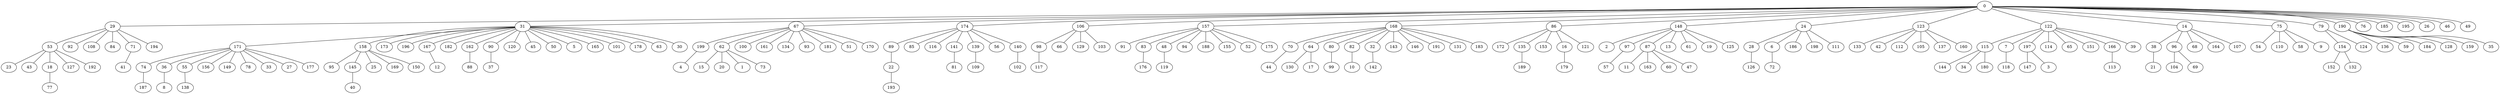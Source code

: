 graph {
0  [Label = "0 (0.00)"]
29  [Label = "29 (9.45)"]
31  [Label = "31 (10.65)"]
67  [Label = "67 (14.37)"]
174  [Label = "174 (14.42)"]
106  [Label = "106 (14.75)"]
157  [Label = "157 (15.58)"]
168  [Label = "168 (16.11)"]
86  [Label = "86 (17.10)"]
148  [Label = "148 (17.79)"]
24  [Label = "24 (18.05)"]
123  [Label = "123 (18.53)"]
53  [Label = "53 (18.55)"]
122  [Label = "122 (18.67)"]
14  [Label = "14 (18.88)"]
171  [Label = "171 (19.23)"]
75  [Label = "75 (19.61)"]
79  [Label = "79 (20.25)"]
190  [Label = "190 (20.39)"]
158  [Label = "158 (20.56)"]
98  [Label = "98 (22.95)"]
173  [Label = "173 (23.00)"]
89  [Label = "89 (23.30)"]
196  [Label = "196 (23.62)"]
199  [Label = "199 (24.08)"]
62  [Label = "62 (24.68)"]
70  [Label = "70 (24.78)"]
100  [Label = "100 (24.84)"]
64  [Label = "64 (25.15)"]
66  [Label = "66 (25.19)"]
172  [Label = "172 (25.20)"]
80  [Label = "80 (26.05)"]
2  [Label = "2 (26.11)"]
92  [Label = "92 (26.24)"]
167  [Label = "167 (26.28)"]
108  [Label = "108 (26.35)"]
97  [Label = "97 (26.55)"]
91  [Label = "91 (26.58)"]
87  [Label = "87 (26.64)"]
85  [Label = "85 (26.65)"]
82  [Label = "82 (26.66)"]
115  [Label = "115 (26.77)"]
7  [Label = "7 (26.85)"]
28  [Label = "28 (26.85)"]
116  [Label = "116 (27.02)"]
197  [Label = "197 (27.16)"]
74  [Label = "74 (27.31)"]
114  [Label = "114 (27.41)"]
83  [Label = "83 (27.61)"]
135  [Label = "135 (27.63)"]
48  [Label = "48 (27.90)"]
54  [Label = "54 (27.95)"]
23  [Label = "23 (28.06)"]
110  [Label = "110 (28.10)"]
182  [Label = "182 (28.24)"]
141  [Label = "141 (28.31)"]
36  [Label = "36 (28.42)"]
162  [Label = "162 (28.43)"]
65  [Label = "65 (28.53)"]
139  [Label = "139 (28.59)"]
13  [Label = "13 (28.60)"]
90  [Label = "90 (28.64)"]
151  [Label = "151 (28.64)"]
120  [Label = "120 (28.71)"]
95  [Label = "95 (28.84)"]
38  [Label = "38 (28.95)"]
161  [Label = "161 (29.01)"]
43  [Label = "43 (29.09)"]
56  [Label = "56 (29.12)"]
136  [Label = "136 (29.15)"]
32  [Label = "32 (29.25)"]
134  [Label = "134 (29.29)"]
59  [Label = "59 (29.30)"]
6  [Label = "6 (29.38)"]
94  [Label = "94 (29.38)"]
154  [Label = "154 (29.40)"]
76  [Label = "76 (29.52)"]
133  [Label = "133 (29.62)"]
45  [Label = "45 (29.64)"]
50  [Label = "50 (29.66)"]
61  [Label = "61 (29.77)"]
153  [Label = "153 (29.80)"]
166  [Label = "166 (29.82)"]
5  [Label = "5 (29.85)"]
124  [Label = "124 (29.94)"]
84  [Label = "84 (30.16)"]
184  [Label = "184 (30.25)"]
165  [Label = "165 (30.35)"]
55  [Label = "55 (30.48)"]
140  [Label = "140 (30.57)"]
145  [Label = "145 (30.69)"]
101  [Label = "101 (30.69)"]
96  [Label = "96 (30.72)"]
18  [Label = "18 (30.94)"]
39  [Label = "39 (31.22)"]
16  [Label = "16 (31.36)"]
42  [Label = "42 (31.37)"]
186  [Label = "186 (31.57)"]
112  [Label = "112 (31.80)"]
185  [Label = "185 (32.11)"]
93  [Label = "93 (32.20)"]
143  [Label = "143 (32.21)"]
188  [Label = "188 (32.46)"]
156  [Label = "156 (32.55)"]
181  [Label = "181 (32.58)"]
129  [Label = "129 (32.67)"]
149  [Label = "149 (32.75)"]
195  [Label = "195 (32.91)"]
71  [Label = "71 (33.01)"]
105  [Label = "105 (33.02)"]
78  [Label = "78 (33.38)"]
178  [Label = "178 (33.45)"]
15  [Label = "15 (33.51)"]
198  [Label = "198 (33.59)"]
127  [Label = "127 (33.63)"]
192  [Label = "192 (33.77)"]
68  [Label = "68 (34.11)"]
33  [Label = "33 (34.14)"]
26  [Label = "26 (34.15)"]
58  [Label = "58 (34.17)"]
128  [Label = "128 (34.20)"]
99  [Label = "99 (34.26)"]
155  [Label = "155 (34.35)"]
137  [Label = "137 (34.40)"]
22  [Label = "22 (34.44)"]
160  [Label = "160 (34.46)"]
27  [Label = "27 (34.54)"]
9  [Label = "9 (34.66)"]
10  [Label = "10 (34.71)"]
11  [Label = "11 (34.72)"]
159  [Label = "159 (34.80)"]
51  [Label = "51 (34.90)"]
20  [Label = "20 (35.10)"]
4  [Label = "4 (35.13)"]
63  [Label = "63 (35.14)"]
35  [Label = "35 (35.21)"]
44  [Label = "44 (35.32)"]
30  [Label = "30 (35.40)"]
194  [Label = "194 (35.42)"]
25  [Label = "25 (35.44)"]
144  [Label = "144 (35.53)"]
164  [Label = "164 (35.55)"]
1  [Label = "1 (35.56)"]
12  [Label = "12 (35.65)"]
19  [Label = "19 (35.74)"]
163  [Label = "163 (35.90)"]
52  [Label = "52 (35.92)"]
146  [Label = "146 (35.95)"]
60  [Label = "60 (35.97)"]
73  [Label = "73 (36.01)"]
121  [Label = "121 (36.11)"]
46  [Label = "46 (36.23)"]
103  [Label = "103 (36.43)"]
111  [Label = "111 (36.50)"]
177  [Label = "177 (36.58)"]
34  [Label = "34 (36.64)"]
107  [Label = "107 (36.71)"]
130  [Label = "130 (36.75)"]
125  [Label = "125 (36.83)"]
191  [Label = "191 (36.86)"]
189  [Label = "189 (37.06)"]
147  [Label = "147 (37.21)"]
131  [Label = "131 (37.27)"]
49  [Label = "49 (37.34)"]
142  [Label = "142 (37.45)"]
126  [Label = "126 (37.47)"]
109  [Label = "109 (37.57)"]
169  [Label = "169 (37.78)"]
81  [Label = "81 (37.86)"]
117  [Label = "117 (37.89)"]
8  [Label = "8 (38.10)"]
88  [Label = "88 (38.10)"]
118  [Label = "118 (38.17)"]
183  [Label = "183 (38.18)"]
150  [Label = "150 (38.23)"]
3  [Label = "3 (38.24)"]
176  [Label = "176 (38.31)"]
47  [Label = "47 (38.32)"]
17  [Label = "17 (38.47)"]
72  [Label = "72 (38.71)"]
104  [Label = "104 (38.73)"]
187  [Label = "187 (38.84)"]
152  [Label = "152 (38.92)"]
21  [Label = "21 (38.94)"]
77  [Label = "77 (39.03)"]
40  [Label = "40 (39.47)"]
132  [Label = "132 (39.92)"]
179  [Label = "179 (40.05)"]
57  [Label = "57 (40.13)"]
138  [Label = "138 (40.43)"]
175  [Label = "175 (40.47)"]
180  [Label = "180 (40.54)"]
37  [Label = "37 (40.88)"]
41  [Label = "41 (41.21)"]
113  [Label = "113 (41.23)"]
102  [Label = "102 (41.54)"]
119  [Label = "119 (42.78)"]
170  [Label = "170 (44.82)"]
193  [Label = "193 (45.51)"]
69  [Label = "69 (46.16)"]

0--29  [Label = "9.45"]
0--31  [Label = "10.65"]
0--67  [Label = "14.37"]
0--174  [Label = "14.42"]
0--106  [Label = "14.75"]
0--157  [Label = "15.58"]
0--168  [Label = "16.11"]
0--86  [Label = "17.10"]
0--148  [Label = "17.79"]
0--24  [Label = "18.05"]
0--123  [Label = "18.53"]
29--53  [Label = "9.10"]
0--122  [Label = "18.67"]
0--14  [Label = "18.88"]
31--171  [Label = "8.58"]
0--75  [Label = "19.61"]
0--79  [Label = "20.25"]
0--190  [Label = "20.39"]
31--158  [Label = "9.92"]
106--98  [Label = "8.20"]
31--173  [Label = "12.35"]
174--89  [Label = "8.88"]
31--196  [Label = "12.97"]
67--199  [Label = "9.72"]
67--62  [Label = "10.31"]
168--70  [Label = "8.67"]
67--100  [Label = "10.47"]
168--64  [Label = "9.04"]
106--66  [Label = "10.44"]
86--172  [Label = "8.10"]
168--80  [Label = "9.94"]
148--2  [Label = "8.32"]
29--92  [Label = "16.79"]
31--167  [Label = "15.63"]
29--108  [Label = "16.90"]
148--97  [Label = "8.75"]
157--91  [Label = "11.01"]
148--87  [Label = "8.85"]
174--85  [Label = "12.23"]
168--82  [Label = "10.55"]
122--115  [Label = "8.10"]
122--7  [Label = "8.17"]
24--28  [Label = "8.80"]
174--116  [Label = "12.60"]
122--197  [Label = "8.49"]
171--74  [Label = "8.08"]
122--114  [Label = "8.74"]
157--83  [Label = "12.03"]
86--135  [Label = "10.53"]
157--48  [Label = "12.32"]
75--54  [Label = "8.34"]
53--23  [Label = "9.51"]
75--110  [Label = "8.48"]
31--182  [Label = "17.60"]
174--141  [Label = "13.89"]
171--36  [Label = "9.19"]
31--162  [Label = "17.79"]
122--65  [Label = "9.86"]
174--139  [Label = "14.17"]
148--13  [Label = "10.81"]
31--90  [Label = "17.99"]
122--151  [Label = "9.97"]
31--120  [Label = "18.06"]
158--95  [Label = "8.28"]
14--38  [Label = "10.07"]
67--161  [Label = "14.65"]
53--43  [Label = "10.54"]
174--56  [Label = "14.70"]
190--136  [Label = "8.76"]
168--32  [Label = "13.14"]
67--134  [Label = "14.92"]
190--59  [Label = "8.91"]
24--6  [Label = "11.33"]
157--94  [Label = "13.81"]
79--154  [Label = "9.15"]
0--76  [Label = "29.52"]
123--133  [Label = "11.09"]
31--45  [Label = "18.99"]
31--50  [Label = "19.01"]
148--61  [Label = "11.98"]
86--153  [Label = "12.70"]
122--166  [Label = "11.15"]
31--5  [Label = "19.20"]
79--124  [Label = "9.69"]
29--84  [Label = "20.71"]
190--184  [Label = "9.86"]
31--165  [Label = "19.71"]
171--55  [Label = "11.25"]
174--140  [Label = "16.15"]
158--145  [Label = "10.13"]
31--101  [Label = "20.05"]
14--96  [Label = "11.84"]
53--18  [Label = "12.39"]
122--39  [Label = "12.55"]
86--16  [Label = "14.26"]
123--42  [Label = "12.84"]
24--186  [Label = "13.53"]
123--112  [Label = "13.27"]
0--185  [Label = "32.11"]
67--93  [Label = "17.83"]
168--143  [Label = "16.10"]
157--188  [Label = "16.89"]
171--156  [Label = "13.32"]
67--181  [Label = "18.21"]
106--129  [Label = "17.92"]
171--149  [Label = "13.52"]
0--195  [Label = "32.91"]
29--71  [Label = "23.56"]
123--105  [Label = "14.48"]
171--78  [Label = "14.15"]
31--178  [Label = "22.80"]
62--15  [Label = "8.83"]
24--198  [Label = "15.55"]
53--127  [Label = "15.08"]
53--192  [Label = "15.21"]
14--68  [Label = "15.24"]
171--33  [Label = "14.91"]
0--26  [Label = "34.15"]
75--58  [Label = "14.55"]
190--128  [Label = "13.81"]
80--99  [Label = "8.21"]
157--155  [Label = "18.78"]
123--137  [Label = "15.86"]
89--22  [Label = "11.14"]
123--160  [Label = "15.93"]
171--27  [Label = "15.31"]
75--9  [Label = "15.04"]
82--10  [Label = "8.05"]
87--11  [Label = "8.08"]
190--159  [Label = "14.41"]
67--51  [Label = "20.54"]
62--20  [Label = "10.42"]
199--4  [Label = "11.05"]
31--63  [Label = "24.50"]
190--35  [Label = "14.82"]
70--44  [Label = "10.54"]
31--30  [Label = "24.76"]
29--194  [Label = "25.97"]
158--25  [Label = "14.87"]
115--144  [Label = "8.76"]
14--164  [Label = "16.68"]
62--1  [Label = "10.88"]
167--12  [Label = "9.37"]
148--19  [Label = "17.95"]
87--163  [Label = "9.26"]
157--52  [Label = "20.34"]
168--146  [Label = "19.84"]
87--60  [Label = "9.33"]
62--73  [Label = "11.33"]
86--121  [Label = "19.01"]
0--46  [Label = "36.23"]
106--103  [Label = "21.68"]
24--111  [Label = "18.46"]
171--177  [Label = "17.35"]
115--34  [Label = "9.87"]
14--107  [Label = "17.84"]
64--130  [Label = "11.60"]
148--125  [Label = "19.04"]
168--191  [Label = "20.75"]
135--189  [Label = "9.44"]
197--147  [Label = "10.05"]
168--131  [Label = "21.16"]
0--49  [Label = "37.34"]
32--142  [Label = "8.20"]
28--126  [Label = "10.62"]
139--109  [Label = "8.98"]
158--169  [Label = "17.21"]
141--81  [Label = "9.55"]
98--117  [Label = "14.94"]
36--8  [Label = "9.68"]
162--88  [Label = "9.67"]
7--118  [Label = "11.33"]
168--183  [Label = "22.07"]
158--150  [Label = "17.67"]
197--3  [Label = "11.08"]
83--176  [Label = "10.70"]
87--47  [Label = "11.68"]
64--17  [Label = "13.32"]
6--72  [Label = "9.33"]
96--104  [Label = "8.01"]
74--187  [Label = "11.53"]
154--152  [Label = "9.52"]
38--21  [Label = "9.99"]
18--77  [Label = "8.09"]
145--40  [Label = "8.77"]
154--132  [Label = "10.52"]
16--179  [Label = "8.69"]
97--57  [Label = "13.58"]
55--138  [Label = "9.95"]
157--175  [Label = "24.90"]
115--180  [Label = "13.77"]
90--37  [Label = "12.24"]
71--41  [Label = "8.20"]
166--113  [Label = "11.41"]
140--102  [Label = "10.97"]
48--119  [Label = "14.88"]
67--170  [Label = "30.45"]
22--193  [Label = "11.08"]
96--69  [Label = "15.44"]
}
